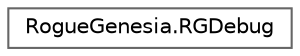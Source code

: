 digraph "Graphical Class Hierarchy"
{
 // LATEX_PDF_SIZE
  bgcolor="transparent";
  edge [fontname=Helvetica,fontsize=10,labelfontname=Helvetica,labelfontsize=10];
  node [fontname=Helvetica,fontsize=10,shape=box,height=0.2,width=0.4];
  rankdir="LR";
  Node0 [label="RogueGenesia.RGDebug",height=0.2,width=0.4,color="grey40", fillcolor="white", style="filled",URL="$class_rogue_genesia_1_1_r_g_debug.html",tooltip=" "];
}
